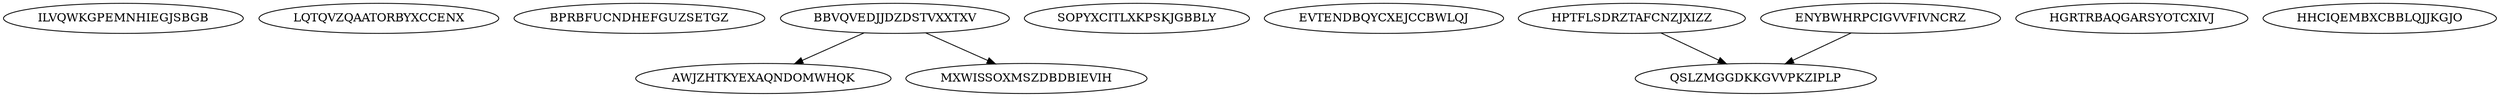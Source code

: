 digraph N13M4 {
	ILVQWKGPEMNHIEGJSBGB	[Weight=12];
	LQTQVZQAATORBYXCCENX	[Weight=13];
	BPRBFUCNDHEFGUZSETGZ	[Weight=19];
	BBVQVEDJJDZDSTVXXTXV	[Weight=20];
	AWJZHTKYEXAQNDOMWHQK	[Weight=17];
	SOPYXCITLXKPSKJGBBLY	[Weight=14];
	MXWISSOXMSZDBDBIEVIH	[Weight=14];
	EVTENDBQYCXEJCCBWLQJ	[Weight=20];
	HPTFLSDRZTAFCNZJXIZZ	[Weight=11];
	HGRTRBAQGARSYOTCXIVJ	[Weight=18];
	ENYBWHRPCIGVVFIVNCRZ	[Weight=15];
	QSLZMGGDKKGVVPKZIPLP	[Weight=14];
	HHCIQEMBXCBBLQJJKGJO	[Weight=15];
	BBVQVEDJJDZDSTVXXTXV -> MXWISSOXMSZDBDBIEVIH [Weight=13];
	BBVQVEDJJDZDSTVXXTXV -> AWJZHTKYEXAQNDOMWHQK [Weight=15];
	ENYBWHRPCIGVVFIVNCRZ -> QSLZMGGDKKGVVPKZIPLP [Weight=12];
	HPTFLSDRZTAFCNZJXIZZ -> QSLZMGGDKKGVVPKZIPLP [Weight=12];
}
